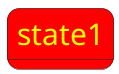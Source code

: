{
  "sha1": "ff3koj9aew6bbx9c7t6mhvfmplxbq9z",
  "insertion": {
    "when": "2024-06-01T09:03:06.043Z",
    "user": "plantuml@gmail.com"
  }
}
@startuml
skinparam stateBackgroundColor<<Foo>> red
skinparam stateFontColor<<Foo>> yellow
skinparam stateFontSize<<Foo>> 30
state state1 <<Foo>>
@enduml
